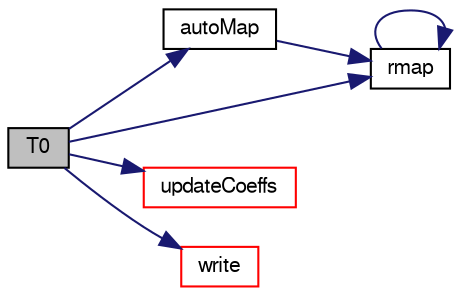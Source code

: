 digraph "T0"
{
  bgcolor="transparent";
  edge [fontname="FreeSans",fontsize="10",labelfontname="FreeSans",labelfontsize="10"];
  node [fontname="FreeSans",fontsize="10",shape=record];
  rankdir="LR";
  Node38 [label="T0",height=0.2,width=0.4,color="black", fillcolor="grey75", style="filled", fontcolor="black"];
  Node38 -> Node39 [color="midnightblue",fontsize="10",style="solid",fontname="FreeSans"];
  Node39 [label="autoMap",height=0.2,width=0.4,color="black",URL="$a22146.html#a0ab0c43ce90d756c88dd81e3d0a9eef5",tooltip="Map (and resize as needed) from self given a mapping object. "];
  Node39 -> Node40 [color="midnightblue",fontsize="10",style="solid",fontname="FreeSans"];
  Node40 [label="rmap",height=0.2,width=0.4,color="black",URL="$a22146.html#a713277715ccc0a5ef466b0516d44731f",tooltip="Reverse map the given fvPatchField onto this fvPatchField. "];
  Node40 -> Node40 [color="midnightblue",fontsize="10",style="solid",fontname="FreeSans"];
  Node38 -> Node40 [color="midnightblue",fontsize="10",style="solid",fontname="FreeSans"];
  Node38 -> Node41 [color="midnightblue",fontsize="10",style="solid",fontname="FreeSans"];
  Node41 [label="updateCoeffs",height=0.2,width=0.4,color="red",URL="$a22146.html#a7e24eafac629d3733181cd942d4c902f",tooltip="Update the coefficients associated with the patch field. "];
  Node38 -> Node47 [color="midnightblue",fontsize="10",style="solid",fontname="FreeSans"];
  Node47 [label="write",height=0.2,width=0.4,color="red",URL="$a22146.html#a293fdfec8bdfbd5c3913ab4c9f3454ff",tooltip="Write. "];
}
